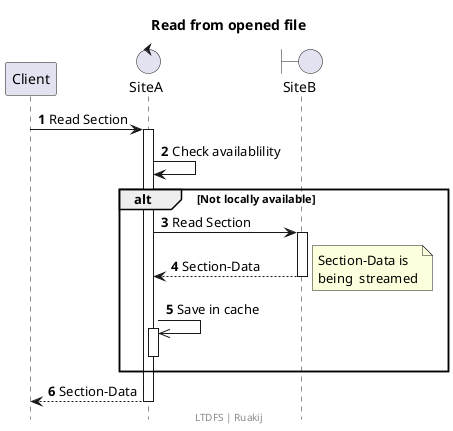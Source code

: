 @startuml
autonumber
hide footbox

footer "LTDFS | Ruakij"

title "Read from opened file"

participant Client
control SiteA
boundary SiteB


Client -> SiteA ++ : Read Section
    
    SiteA -> SiteA : Check availablility
    alt Not locally available

        SiteA -> SiteB ++ : Read Section
        SiteB --> SiteA -- : Section-Data
        note right
        Section-Data is
        being  streamed
        end note

        SiteA ->> SiteA ++ : Save in cache
        SiteA --

    end

SiteA --> Client -- : Section-Data

@enduml